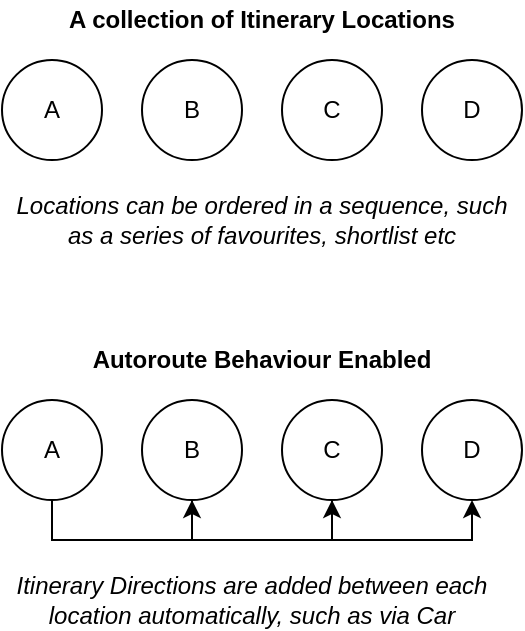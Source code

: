 <mxfile version="14.4.4" type="device"><diagram id="658az-Jv9UdYmfrUo-3u" name="Page-1"><mxGraphModel dx="1928" dy="910" grid="1" gridSize="10" guides="1" tooltips="1" connect="1" arrows="1" fold="1" page="1" pageScale="1" pageWidth="827" pageHeight="1169" math="0" shadow="0"><root><mxCell id="0"/><mxCell id="1" parent="0"/><mxCell id="Q58eAvawpIoGxw0gJw1K-1" value="A" style="ellipse;whiteSpace=wrap;html=1;aspect=fixed;" vertex="1" parent="1"><mxGeometry x="40" y="40" width="50" height="50" as="geometry"/></mxCell><mxCell id="Q58eAvawpIoGxw0gJw1K-4" value="B" style="ellipse;whiteSpace=wrap;html=1;aspect=fixed;" vertex="1" parent="1"><mxGeometry x="110" y="40" width="50" height="50" as="geometry"/></mxCell><mxCell id="Q58eAvawpIoGxw0gJw1K-5" value="C" style="ellipse;whiteSpace=wrap;html=1;aspect=fixed;" vertex="1" parent="1"><mxGeometry x="180" y="40" width="50" height="50" as="geometry"/></mxCell><mxCell id="Q58eAvawpIoGxw0gJw1K-6" value="D" style="ellipse;whiteSpace=wrap;html=1;aspect=fixed;" vertex="1" parent="1"><mxGeometry x="250" y="40" width="50" height="50" as="geometry"/></mxCell><mxCell id="Q58eAvawpIoGxw0gJw1K-7" value="A collection of Itinerary Locations" style="text;html=1;strokeColor=none;fillColor=none;align=center;verticalAlign=middle;whiteSpace=wrap;rounded=0;fontStyle=1" vertex="1" parent="1"><mxGeometry x="40" y="10" width="260" height="20" as="geometry"/></mxCell><mxCell id="Q58eAvawpIoGxw0gJw1K-13" style="edgeStyle=orthogonalEdgeStyle;rounded=0;orthogonalLoop=1;jettySize=auto;html=1;exitX=0.5;exitY=1;exitDx=0;exitDy=0;entryX=0.5;entryY=1;entryDx=0;entryDy=0;" edge="1" parent="1" source="Q58eAvawpIoGxw0gJw1K-8" target="Q58eAvawpIoGxw0gJw1K-9"><mxGeometry relative="1" as="geometry"/></mxCell><mxCell id="Q58eAvawpIoGxw0gJw1K-8" value="A" style="ellipse;whiteSpace=wrap;html=1;aspect=fixed;" vertex="1" parent="1"><mxGeometry x="40" y="210" width="50" height="50" as="geometry"/></mxCell><mxCell id="Q58eAvawpIoGxw0gJw1K-14" style="edgeStyle=orthogonalEdgeStyle;rounded=0;orthogonalLoop=1;jettySize=auto;html=1;exitX=0.5;exitY=1;exitDx=0;exitDy=0;entryX=0.5;entryY=1;entryDx=0;entryDy=0;" edge="1" parent="1" source="Q58eAvawpIoGxw0gJw1K-9" target="Q58eAvawpIoGxw0gJw1K-10"><mxGeometry relative="1" as="geometry"/></mxCell><mxCell id="Q58eAvawpIoGxw0gJw1K-9" value="B" style="ellipse;whiteSpace=wrap;html=1;aspect=fixed;" vertex="1" parent="1"><mxGeometry x="110" y="210" width="50" height="50" as="geometry"/></mxCell><mxCell id="Q58eAvawpIoGxw0gJw1K-15" style="edgeStyle=orthogonalEdgeStyle;rounded=0;orthogonalLoop=1;jettySize=auto;html=1;exitX=0.5;exitY=1;exitDx=0;exitDy=0;entryX=0.5;entryY=1;entryDx=0;entryDy=0;" edge="1" parent="1" source="Q58eAvawpIoGxw0gJw1K-10" target="Q58eAvawpIoGxw0gJw1K-11"><mxGeometry relative="1" as="geometry"/></mxCell><mxCell id="Q58eAvawpIoGxw0gJw1K-10" value="C" style="ellipse;whiteSpace=wrap;html=1;aspect=fixed;" vertex="1" parent="1"><mxGeometry x="180" y="210" width="50" height="50" as="geometry"/></mxCell><mxCell id="Q58eAvawpIoGxw0gJw1K-11" value="D" style="ellipse;whiteSpace=wrap;html=1;aspect=fixed;" vertex="1" parent="1"><mxGeometry x="250" y="210" width="50" height="50" as="geometry"/></mxCell><mxCell id="Q58eAvawpIoGxw0gJw1K-12" value="Autoroute Behaviour Enabled" style="text;html=1;strokeColor=none;fillColor=none;align=center;verticalAlign=middle;whiteSpace=wrap;rounded=0;fontStyle=1" vertex="1" parent="1"><mxGeometry x="40" y="180" width="260" height="20" as="geometry"/></mxCell><mxCell id="Q58eAvawpIoGxw0gJw1K-16" value="Itinerary Directions are added between each location automatically, such as via Car" style="text;html=1;strokeColor=none;fillColor=none;align=center;verticalAlign=middle;whiteSpace=wrap;rounded=0;fontStyle=2" vertex="1" parent="1"><mxGeometry x="40" y="300" width="250" height="20" as="geometry"/></mxCell><mxCell id="Q58eAvawpIoGxw0gJw1K-19" value="Locations can be ordered in a sequence, such as a series of favourites, shortlist etc" style="text;html=1;strokeColor=none;fillColor=none;align=center;verticalAlign=middle;whiteSpace=wrap;rounded=0;fontStyle=2" vertex="1" parent="1"><mxGeometry x="40" y="110" width="260" height="20" as="geometry"/></mxCell></root></mxGraphModel></diagram></mxfile>